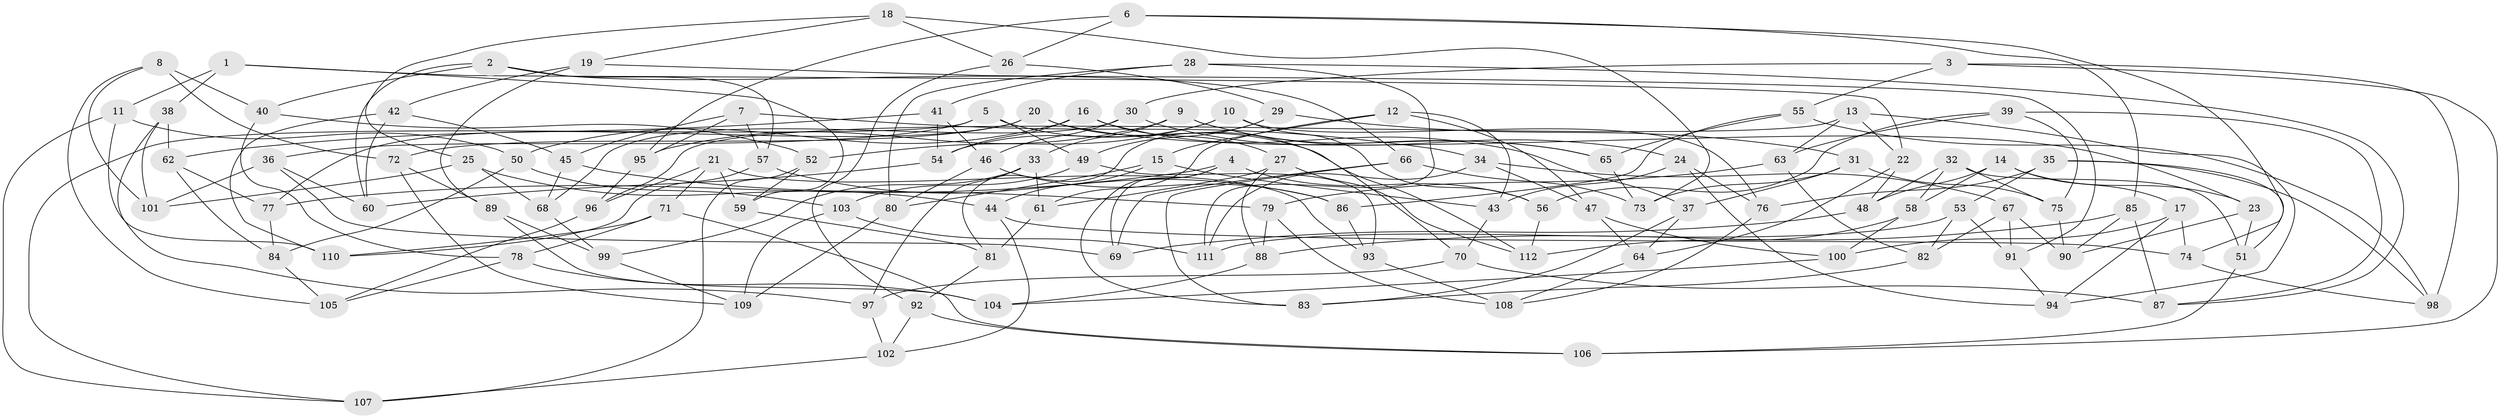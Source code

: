 // Generated by graph-tools (version 1.1) at 2025/38/03/09/25 02:38:02]
// undirected, 112 vertices, 224 edges
graph export_dot {
graph [start="1"]
  node [color=gray90,style=filled];
  1;
  2;
  3;
  4;
  5;
  6;
  7;
  8;
  9;
  10;
  11;
  12;
  13;
  14;
  15;
  16;
  17;
  18;
  19;
  20;
  21;
  22;
  23;
  24;
  25;
  26;
  27;
  28;
  29;
  30;
  31;
  32;
  33;
  34;
  35;
  36;
  37;
  38;
  39;
  40;
  41;
  42;
  43;
  44;
  45;
  46;
  47;
  48;
  49;
  50;
  51;
  52;
  53;
  54;
  55;
  56;
  57;
  58;
  59;
  60;
  61;
  62;
  63;
  64;
  65;
  66;
  67;
  68;
  69;
  70;
  71;
  72;
  73;
  74;
  75;
  76;
  77;
  78;
  79;
  80;
  81;
  82;
  83;
  84;
  85;
  86;
  87;
  88;
  89;
  90;
  91;
  92;
  93;
  94;
  95;
  96;
  97;
  98;
  99;
  100;
  101;
  102;
  103;
  104;
  105;
  106;
  107;
  108;
  109;
  110;
  111;
  112;
  1 -- 59;
  1 -- 22;
  1 -- 38;
  1 -- 11;
  2 -- 57;
  2 -- 40;
  2 -- 60;
  2 -- 66;
  3 -- 30;
  3 -- 106;
  3 -- 55;
  3 -- 98;
  4 -- 69;
  4 -- 56;
  4 -- 77;
  4 -- 83;
  5 -- 36;
  5 -- 49;
  5 -- 107;
  5 -- 112;
  6 -- 95;
  6 -- 74;
  6 -- 85;
  6 -- 26;
  7 -- 57;
  7 -- 95;
  7 -- 34;
  7 -- 45;
  8 -- 101;
  8 -- 72;
  8 -- 40;
  8 -- 105;
  9 -- 24;
  9 -- 33;
  9 -- 95;
  9 -- 65;
  10 -- 76;
  10 -- 56;
  10 -- 52;
  10 -- 54;
  11 -- 110;
  11 -- 50;
  11 -- 107;
  12 -- 47;
  12 -- 43;
  12 -- 15;
  12 -- 61;
  13 -- 63;
  13 -- 22;
  13 -- 96;
  13 -- 94;
  14 -- 23;
  14 -- 58;
  14 -- 48;
  14 -- 17;
  15 -- 43;
  15 -- 80;
  15 -- 44;
  16 -- 50;
  16 -- 54;
  16 -- 27;
  16 -- 37;
  17 -- 94;
  17 -- 100;
  17 -- 74;
  18 -- 26;
  18 -- 25;
  18 -- 19;
  18 -- 73;
  19 -- 42;
  19 -- 89;
  19 -- 91;
  20 -- 70;
  20 -- 77;
  20 -- 23;
  20 -- 72;
  21 -- 71;
  21 -- 93;
  21 -- 59;
  21 -- 96;
  22 -- 64;
  22 -- 48;
  23 -- 51;
  23 -- 90;
  24 -- 94;
  24 -- 76;
  24 -- 43;
  25 -- 68;
  25 -- 44;
  25 -- 101;
  26 -- 29;
  26 -- 92;
  27 -- 61;
  27 -- 112;
  27 -- 88;
  28 -- 80;
  28 -- 41;
  28 -- 111;
  28 -- 87;
  29 -- 49;
  29 -- 81;
  29 -- 31;
  30 -- 46;
  30 -- 65;
  30 -- 68;
  31 -- 75;
  31 -- 37;
  31 -- 73;
  32 -- 58;
  32 -- 48;
  32 -- 51;
  32 -- 75;
  33 -- 61;
  33 -- 97;
  33 -- 99;
  34 -- 111;
  34 -- 47;
  34 -- 67;
  35 -- 76;
  35 -- 51;
  35 -- 53;
  35 -- 98;
  36 -- 60;
  36 -- 69;
  36 -- 101;
  37 -- 64;
  37 -- 83;
  38 -- 101;
  38 -- 97;
  38 -- 62;
  39 -- 75;
  39 -- 63;
  39 -- 87;
  39 -- 56;
  40 -- 52;
  40 -- 78;
  41 -- 54;
  41 -- 62;
  41 -- 46;
  42 -- 60;
  42 -- 110;
  42 -- 45;
  43 -- 70;
  44 -- 74;
  44 -- 102;
  45 -- 68;
  45 -- 79;
  46 -- 80;
  46 -- 86;
  47 -- 64;
  47 -- 100;
  48 -- 69;
  49 -- 103;
  49 -- 93;
  50 -- 103;
  50 -- 84;
  51 -- 106;
  52 -- 107;
  52 -- 59;
  53 -- 111;
  53 -- 82;
  53 -- 91;
  54 -- 60;
  55 -- 98;
  55 -- 65;
  55 -- 86;
  56 -- 112;
  57 -- 86;
  57 -- 110;
  58 -- 100;
  58 -- 112;
  59 -- 81;
  61 -- 81;
  62 -- 84;
  62 -- 77;
  63 -- 79;
  63 -- 82;
  64 -- 108;
  65 -- 73;
  66 -- 73;
  66 -- 69;
  66 -- 83;
  67 -- 91;
  67 -- 82;
  67 -- 90;
  68 -- 99;
  70 -- 97;
  70 -- 87;
  71 -- 78;
  71 -- 110;
  71 -- 106;
  72 -- 89;
  72 -- 109;
  74 -- 98;
  75 -- 90;
  76 -- 108;
  77 -- 84;
  78 -- 105;
  78 -- 104;
  79 -- 108;
  79 -- 88;
  80 -- 109;
  81 -- 92;
  82 -- 83;
  84 -- 105;
  85 -- 88;
  85 -- 87;
  85 -- 90;
  86 -- 93;
  88 -- 104;
  89 -- 99;
  89 -- 104;
  91 -- 94;
  92 -- 102;
  92 -- 106;
  93 -- 108;
  95 -- 96;
  96 -- 105;
  97 -- 102;
  99 -- 109;
  100 -- 104;
  102 -- 107;
  103 -- 111;
  103 -- 109;
}
